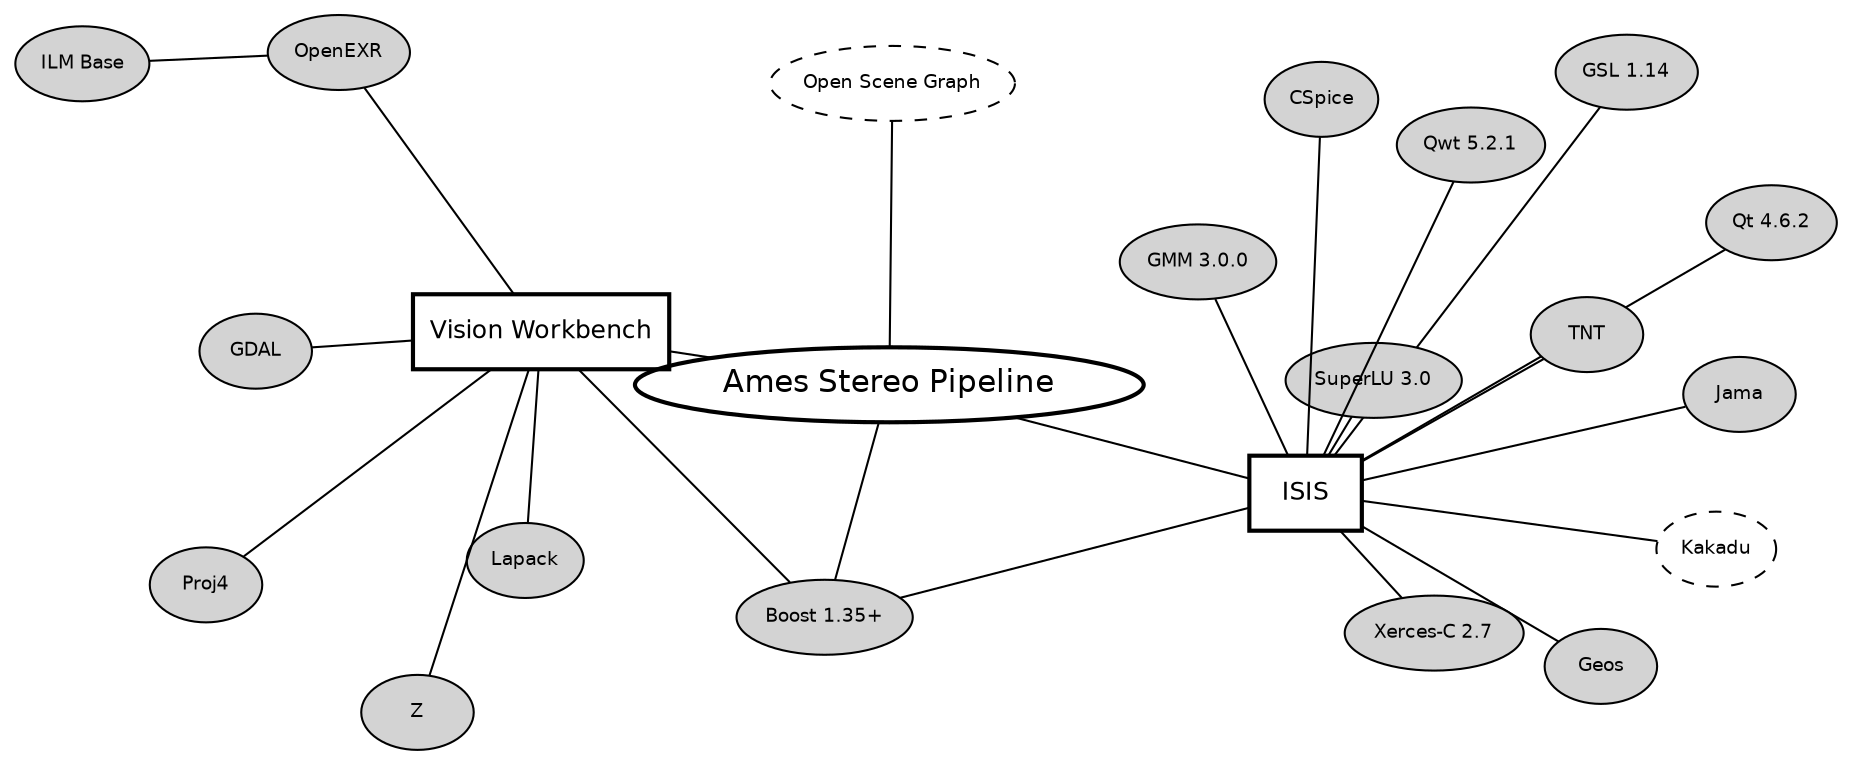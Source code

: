 graph g {

layout="sfdp";
//maxiter=1000000000;
//overlap=false;
mode="KK";
//defaultdist=5;
//normalize=true;
//Damping=0.6;
pad=0.1;
K=1.5


node [fontname="Helvetica"];
// ASP
node [fontsize=15,shape=ellipse,style=bold];
"Ames Stereo Pipeline";
// Important Nodes
node [fontsize=12,shape=box,style=bold];
"Vision Workbench"; "ISIS";
// Minor Nodes
node [fontsize=9,shape=ellipse,style=filled];
"GDAL"; "OpenEXR"; "Lapack"; "Boost 1.35+";"Qt 4.6.2";
"Jama"; "TNT"; "GSL 1.14"; "GMM 3.0.0"; "Proj4";
"SuperLU 3.0"; "CSpice"; "Qwt 5.2.1"; "Geos"; "Z";
"Xerces-C 2.7"; "ILM Base";

// Optional Nodes
node [fontsize=9,style=dashed]; "Open Scene Graph";
"Kakadu";


"Vision Workbench" -- "Ames Stereo Pipeline"
"Open Scene Graph" -- "Ames Stereo Pipeline"
"ISIS" -- "Ames Stereo Pipeline"
"Boost 1.35+" -- "Ames Stereo Pipeline"

"GDAL" -- "Vision Workbench"
"OpenEXR" -- "Vision Workbench";
"ILM Base" -- "OpenEXR";
"Lapack" -- "Vision Workbench";
"Boost 1.35+" -- "Vision Workbench";
"Proj4" -- "Vision Workbench";
"Z" -- "Vision Workbench";

"Qt 4.6.2" -- "ISIS";
"Jama" -- "ISIS";
"Boost 1.35+" -- "ISIS";
"TNT" -- "ISIS";
"GSL 1.14" -- "ISIS";
"GMM 3.0.0" -- "ISIS";
"SuperLU 3.0" -- "ISIS";
"CSpice" -- "ISIS";
"Qwt 5.2.1" -- "ISIS";
"Xerces-C 2.7" -- "ISIS";
"Kakadu" -- "ISIS";
"Geos" -- "ISIS";

}
